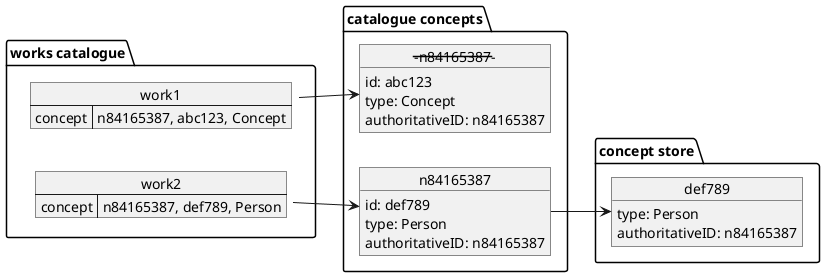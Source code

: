 @startuml
left to right direction
package "works catalogue"{
map work1{
concept => n84165387, abc123, Concept
}
map work2{
concept => n84165387, def789, Person
}
}

package "catalogue concepts" {
object "---n84165387---" as overwritten{
id: abc123
type: Concept
authoritativeID: n84165387
}
object n84165387{
id: def789
type: Person
authoritativeID: n84165387
}
}

package "concept store" {
object def789 {
type: Person
authoritativeID: n84165387
}


}

work1  --> overwritten
work2  --> n84165387
n84165387 --> def789


@enduml